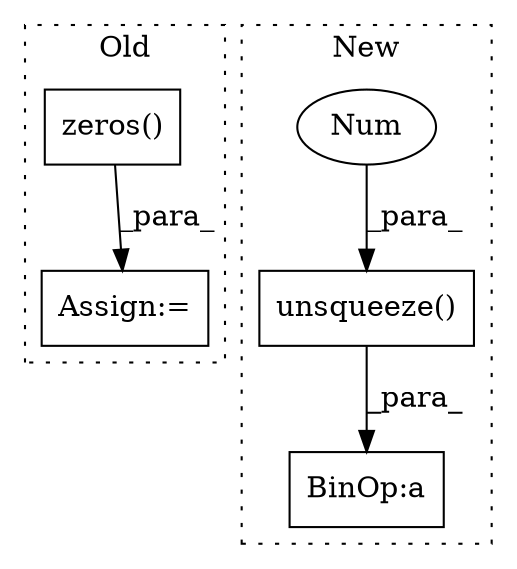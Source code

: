 digraph G {
subgraph cluster0 {
1 [label="zeros()" a="75" s="1560,1578" l="9,18" shape="box"];
4 [label="Assign:=" a="68" s="1557" l="3" shape="box"];
label = "Old";
style="dotted";
}
subgraph cluster1 {
2 [label="unsqueeze()" a="75" s="1465,1516" l="16,1" shape="box"];
3 [label="Num" a="76" s="1514" l="2" shape="ellipse"];
5 [label="BinOp:a" a="82" s="1812" l="16" shape="box"];
label = "New";
style="dotted";
}
1 -> 4 [label="_para_"];
2 -> 5 [label="_para_"];
3 -> 2 [label="_para_"];
}